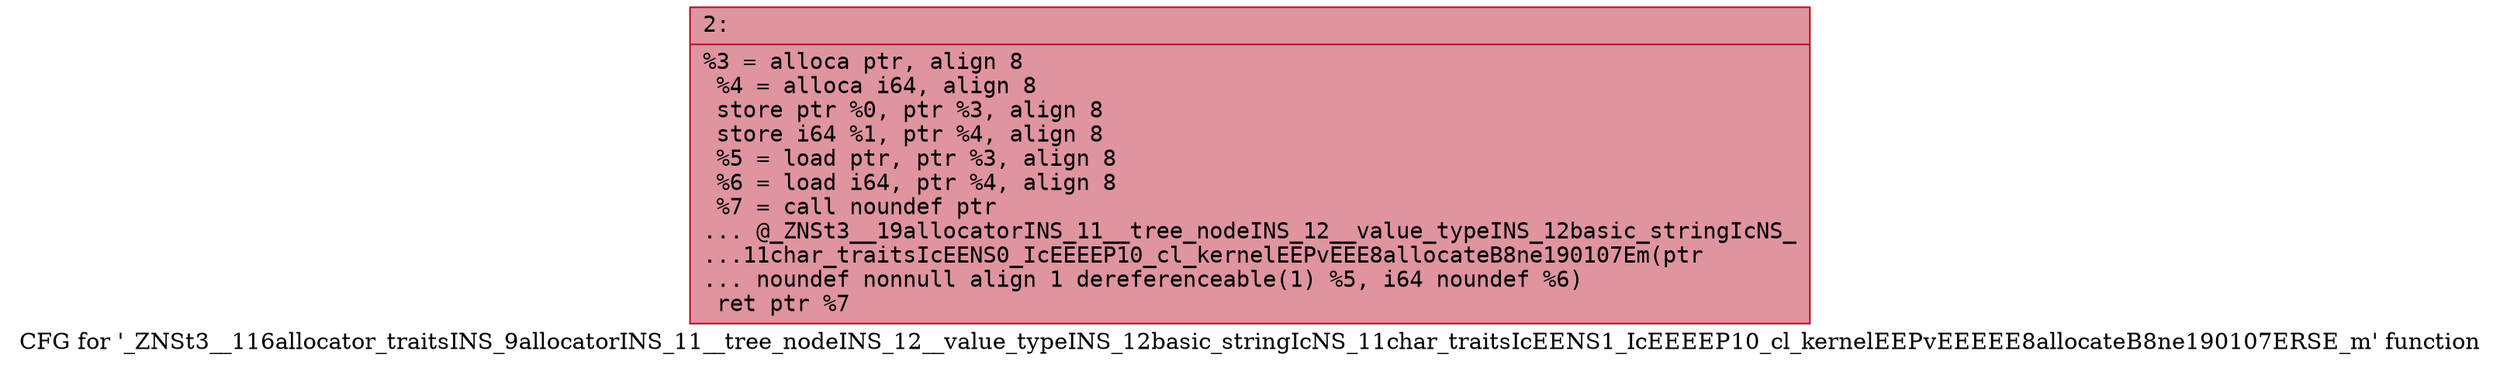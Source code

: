 digraph "CFG for '_ZNSt3__116allocator_traitsINS_9allocatorINS_11__tree_nodeINS_12__value_typeINS_12basic_stringIcNS_11char_traitsIcEENS1_IcEEEEP10_cl_kernelEEPvEEEEE8allocateB8ne190107ERSE_m' function" {
	label="CFG for '_ZNSt3__116allocator_traitsINS_9allocatorINS_11__tree_nodeINS_12__value_typeINS_12basic_stringIcNS_11char_traitsIcEENS1_IcEEEEP10_cl_kernelEEPvEEEEE8allocateB8ne190107ERSE_m' function";

	Node0x60000139dd60 [shape=record,color="#b70d28ff", style=filled, fillcolor="#b70d2870" fontname="Courier",label="{2:\l|  %3 = alloca ptr, align 8\l  %4 = alloca i64, align 8\l  store ptr %0, ptr %3, align 8\l  store i64 %1, ptr %4, align 8\l  %5 = load ptr, ptr %3, align 8\l  %6 = load i64, ptr %4, align 8\l  %7 = call noundef ptr\l... @_ZNSt3__19allocatorINS_11__tree_nodeINS_12__value_typeINS_12basic_stringIcNS_\l...11char_traitsIcEENS0_IcEEEEP10_cl_kernelEEPvEEE8allocateB8ne190107Em(ptr\l... noundef nonnull align 1 dereferenceable(1) %5, i64 noundef %6)\l  ret ptr %7\l}"];
}
